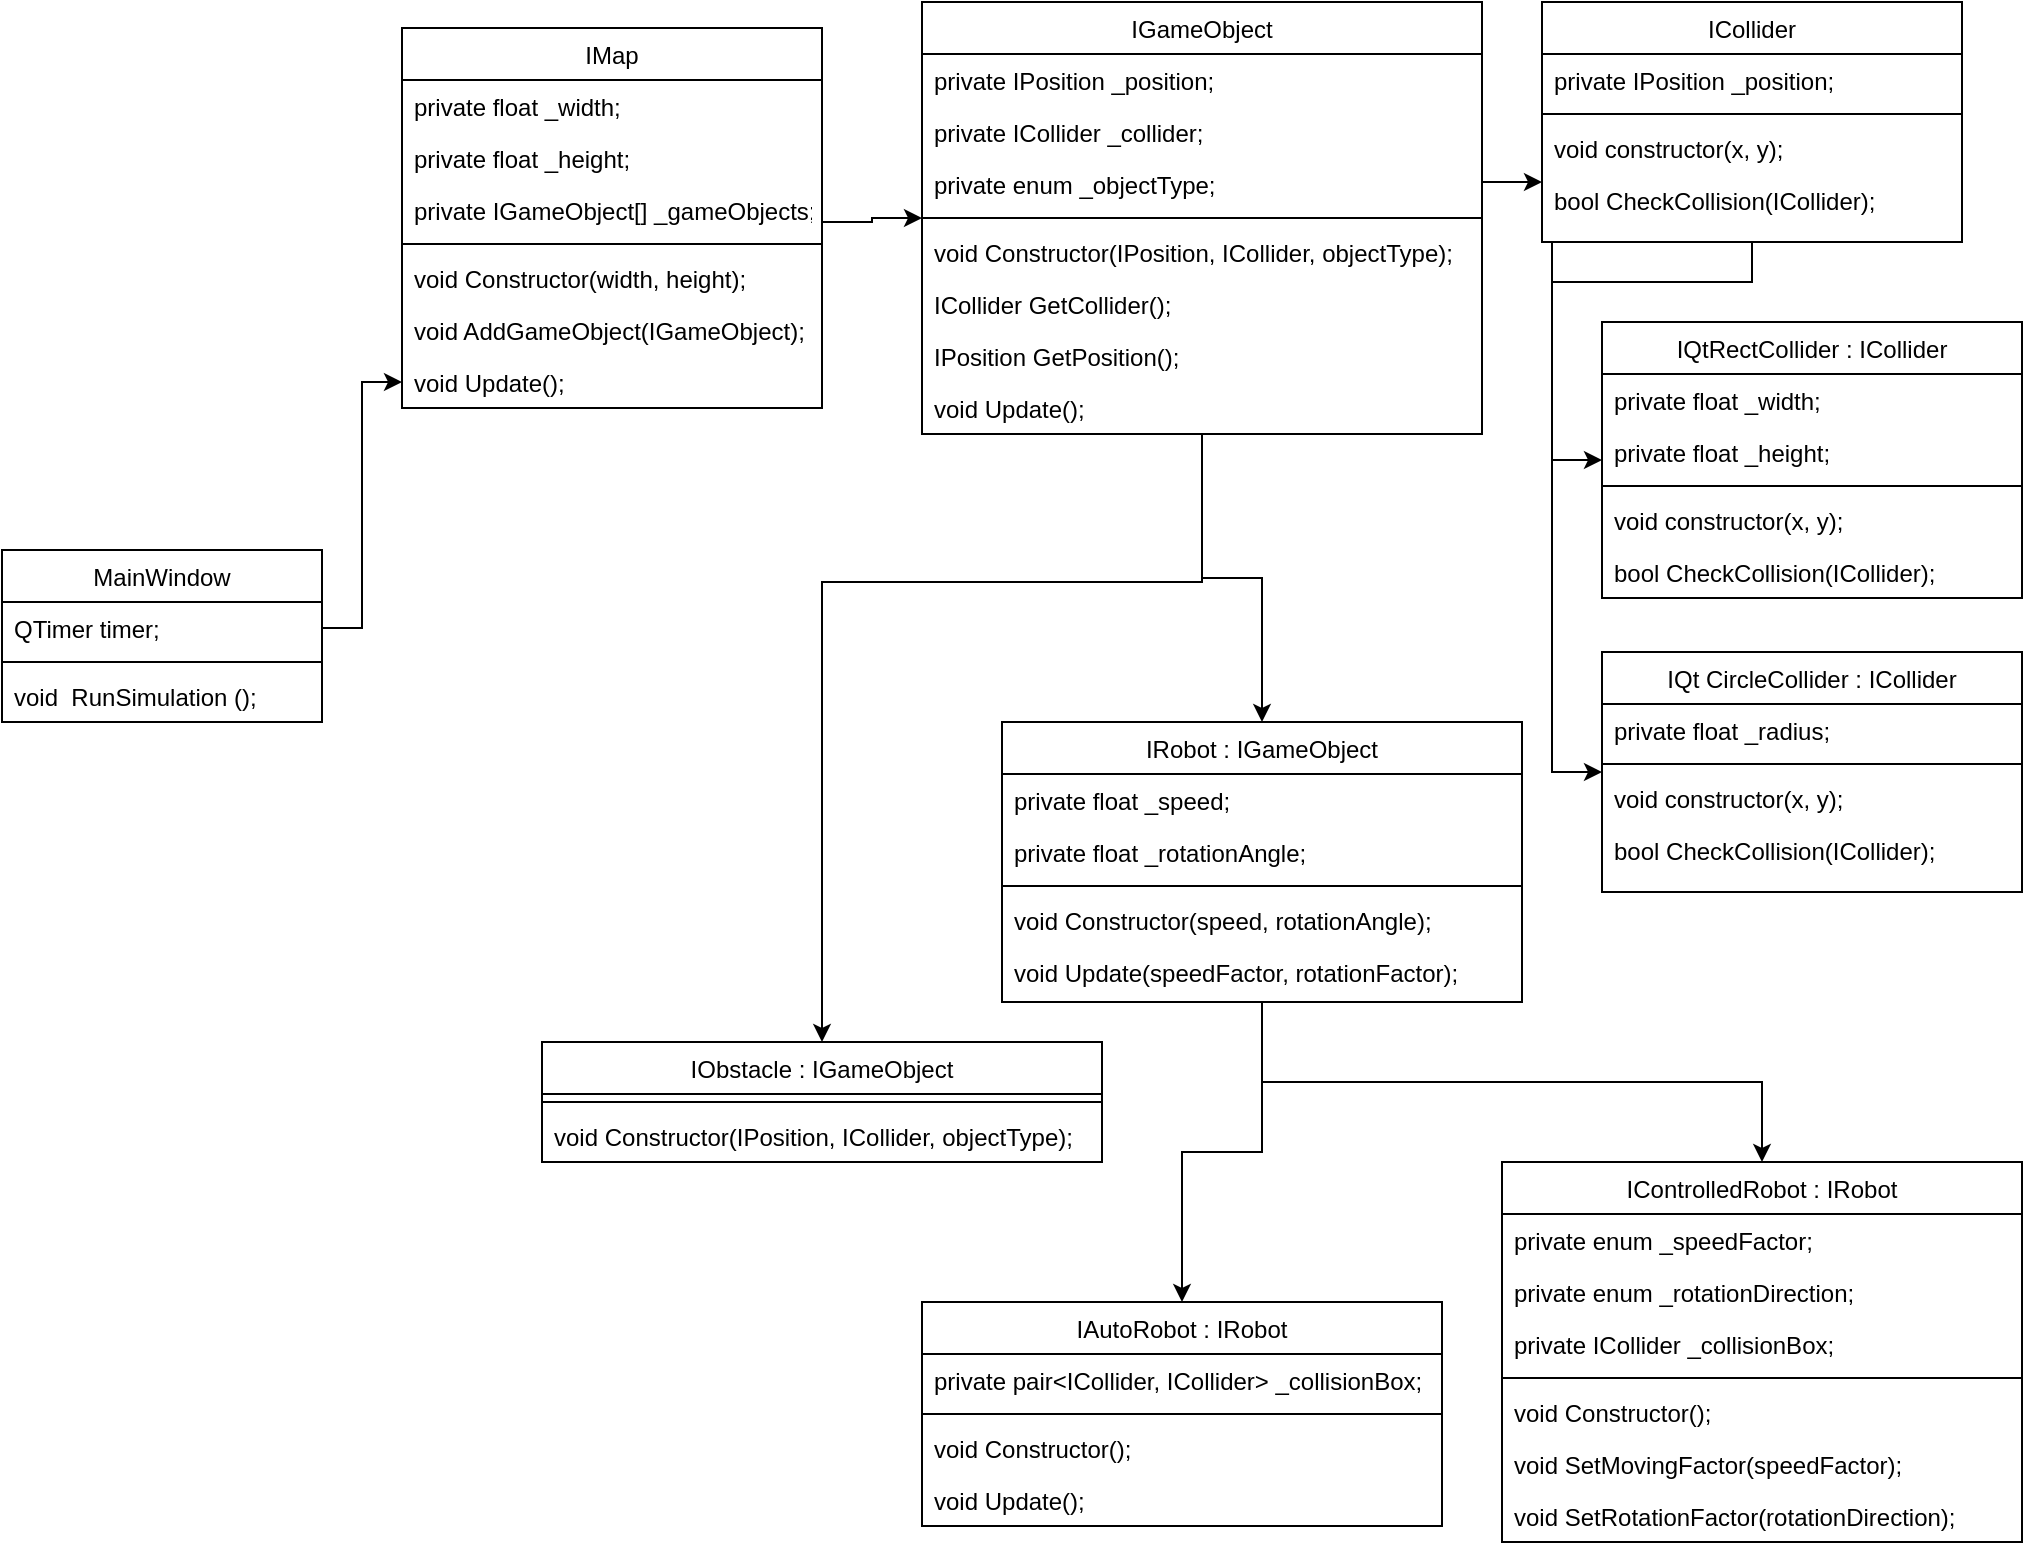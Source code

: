<mxfile version="24.0.4" type="device">
  <diagram name="Page-1" id="LYRAevS-Rk98m6viApjT">
    <mxGraphModel dx="1302" dy="871" grid="1" gridSize="10" guides="1" tooltips="1" connect="1" arrows="1" fold="1" page="1" pageScale="1" pageWidth="1100" pageHeight="850" math="0" shadow="0">
      <root>
        <mxCell id="0" />
        <mxCell id="1" parent="0" />
        <mxCell id="ismTHr-l7mwKdAu1Qvlk-1" value="IMap" style="swimlane;fontStyle=0;align=center;verticalAlign=top;childLayout=stackLayout;horizontal=1;startSize=26;horizontalStack=0;resizeParent=1;resizeLast=0;collapsible=1;marginBottom=0;rounded=0;shadow=0;strokeWidth=1;" vertex="1" parent="1">
          <mxGeometry x="250" y="53" width="210" height="190" as="geometry">
            <mxRectangle x="550" y="140" width="160" height="26" as="alternateBounds" />
          </mxGeometry>
        </mxCell>
        <mxCell id="ismTHr-l7mwKdAu1Qvlk-2" value="private float _width;" style="text;align=left;verticalAlign=top;spacingLeft=4;spacingRight=4;overflow=hidden;rotatable=0;points=[[0,0.5],[1,0.5]];portConstraint=eastwest;rounded=0;shadow=0;html=0;" vertex="1" parent="ismTHr-l7mwKdAu1Qvlk-1">
          <mxGeometry y="26" width="210" height="26" as="geometry" />
        </mxCell>
        <mxCell id="ismTHr-l7mwKdAu1Qvlk-3" value="private float _height;" style="text;align=left;verticalAlign=top;spacingLeft=4;spacingRight=4;overflow=hidden;rotatable=0;points=[[0,0.5],[1,0.5]];portConstraint=eastwest;rounded=0;shadow=0;html=0;" vertex="1" parent="ismTHr-l7mwKdAu1Qvlk-1">
          <mxGeometry y="52" width="210" height="26" as="geometry" />
        </mxCell>
        <mxCell id="ismTHr-l7mwKdAu1Qvlk-4" value="private IGameObject[] _gameObjects;" style="text;align=left;verticalAlign=top;spacingLeft=4;spacingRight=4;overflow=hidden;rotatable=0;points=[[0,0.5],[1,0.5]];portConstraint=eastwest;" vertex="1" parent="ismTHr-l7mwKdAu1Qvlk-1">
          <mxGeometry y="78" width="210" height="26" as="geometry" />
        </mxCell>
        <mxCell id="ismTHr-l7mwKdAu1Qvlk-5" value="" style="line;html=1;strokeWidth=1;align=left;verticalAlign=middle;spacingTop=-1;spacingLeft=3;spacingRight=3;rotatable=0;labelPosition=right;points=[];portConstraint=eastwest;" vertex="1" parent="ismTHr-l7mwKdAu1Qvlk-1">
          <mxGeometry y="104" width="210" height="8" as="geometry" />
        </mxCell>
        <mxCell id="ismTHr-l7mwKdAu1Qvlk-6" value="void Constructor(width, height);" style="text;align=left;verticalAlign=top;spacingLeft=4;spacingRight=4;overflow=hidden;rotatable=0;points=[[0,0.5],[1,0.5]];portConstraint=eastwest;" vertex="1" parent="ismTHr-l7mwKdAu1Qvlk-1">
          <mxGeometry y="112" width="210" height="26" as="geometry" />
        </mxCell>
        <mxCell id="ismTHr-l7mwKdAu1Qvlk-7" value="void AddGameObject(IGameObject);" style="text;align=left;verticalAlign=top;spacingLeft=4;spacingRight=4;overflow=hidden;rotatable=0;points=[[0,0.5],[1,0.5]];portConstraint=eastwest;" vertex="1" parent="ismTHr-l7mwKdAu1Qvlk-1">
          <mxGeometry y="138" width="210" height="26" as="geometry" />
        </mxCell>
        <mxCell id="ismTHr-l7mwKdAu1Qvlk-8" value="void Update();" style="text;align=left;verticalAlign=top;spacingLeft=4;spacingRight=4;overflow=hidden;rotatable=0;points=[[0,0.5],[1,0.5]];portConstraint=eastwest;" vertex="1" parent="ismTHr-l7mwKdAu1Qvlk-1">
          <mxGeometry y="164" width="210" height="26" as="geometry" />
        </mxCell>
        <mxCell id="ismTHr-l7mwKdAu1Qvlk-24" style="edgeStyle=orthogonalEdgeStyle;rounded=0;orthogonalLoop=1;jettySize=auto;html=1;exitX=0.5;exitY=1;exitDx=0;exitDy=0;entryX=0.5;entryY=0;entryDx=0;entryDy=0;" edge="1" parent="1" source="ismTHr-l7mwKdAu1Qvlk-9" target="ismTHr-l7mwKdAu1Qvlk-76">
          <mxGeometry relative="1" as="geometry">
            <mxPoint x="390.0" y="390" as="targetPoint" />
            <Array as="points">
              <mxPoint x="650" y="330" />
              <mxPoint x="460" y="330" />
            </Array>
          </mxGeometry>
        </mxCell>
        <mxCell id="ismTHr-l7mwKdAu1Qvlk-31" style="edgeStyle=orthogonalEdgeStyle;rounded=0;orthogonalLoop=1;jettySize=auto;html=1;exitX=0.5;exitY=1;exitDx=0;exitDy=0;" edge="1" parent="1" source="ismTHr-l7mwKdAu1Qvlk-9" target="ismTHr-l7mwKdAu1Qvlk-25">
          <mxGeometry relative="1" as="geometry" />
        </mxCell>
        <mxCell id="ismTHr-l7mwKdAu1Qvlk-9" value="IGameObject" style="swimlane;fontStyle=0;align=center;verticalAlign=top;childLayout=stackLayout;horizontal=1;startSize=26;horizontalStack=0;resizeParent=1;resizeLast=0;collapsible=1;marginBottom=0;rounded=0;shadow=0;strokeWidth=1;" vertex="1" parent="1">
          <mxGeometry x="510" y="40" width="280" height="216" as="geometry">
            <mxRectangle x="550" y="140" width="160" height="26" as="alternateBounds" />
          </mxGeometry>
        </mxCell>
        <mxCell id="ismTHr-l7mwKdAu1Qvlk-10" value="private IPosition _position;" style="text;align=left;verticalAlign=top;spacingLeft=4;spacingRight=4;overflow=hidden;rotatable=0;points=[[0,0.5],[1,0.5]];portConstraint=eastwest;rounded=0;shadow=0;html=0;" vertex="1" parent="ismTHr-l7mwKdAu1Qvlk-9">
          <mxGeometry y="26" width="280" height="26" as="geometry" />
        </mxCell>
        <mxCell id="ismTHr-l7mwKdAu1Qvlk-11" value="private ICollider _collider;" style="text;align=left;verticalAlign=top;spacingLeft=4;spacingRight=4;overflow=hidden;rotatable=0;points=[[0,0.5],[1,0.5]];portConstraint=eastwest;rounded=0;shadow=0;html=0;" vertex="1" parent="ismTHr-l7mwKdAu1Qvlk-9">
          <mxGeometry y="52" width="280" height="26" as="geometry" />
        </mxCell>
        <mxCell id="ismTHr-l7mwKdAu1Qvlk-12" value="private enum _objectType;" style="text;align=left;verticalAlign=top;spacingLeft=4;spacingRight=4;overflow=hidden;rotatable=0;points=[[0,0.5],[1,0.5]];portConstraint=eastwest;rounded=0;shadow=0;html=0;" vertex="1" parent="ismTHr-l7mwKdAu1Qvlk-9">
          <mxGeometry y="78" width="280" height="26" as="geometry" />
        </mxCell>
        <mxCell id="ismTHr-l7mwKdAu1Qvlk-13" value="" style="line;html=1;strokeWidth=1;align=left;verticalAlign=middle;spacingTop=-1;spacingLeft=3;spacingRight=3;rotatable=0;labelPosition=right;points=[];portConstraint=eastwest;" vertex="1" parent="ismTHr-l7mwKdAu1Qvlk-9">
          <mxGeometry y="104" width="280" height="8" as="geometry" />
        </mxCell>
        <mxCell id="ismTHr-l7mwKdAu1Qvlk-14" value="void Constructor(IPosition, ICollider, objectType);" style="text;align=left;verticalAlign=top;spacingLeft=4;spacingRight=4;overflow=hidden;rotatable=0;points=[[0,0.5],[1,0.5]];portConstraint=eastwest;" vertex="1" parent="ismTHr-l7mwKdAu1Qvlk-9">
          <mxGeometry y="112" width="280" height="26" as="geometry" />
        </mxCell>
        <mxCell id="ismTHr-l7mwKdAu1Qvlk-15" value="ICollider GetCollider();" style="text;align=left;verticalAlign=top;spacingLeft=4;spacingRight=4;overflow=hidden;rotatable=0;points=[[0,0.5],[1,0.5]];portConstraint=eastwest;" vertex="1" parent="ismTHr-l7mwKdAu1Qvlk-9">
          <mxGeometry y="138" width="280" height="26" as="geometry" />
        </mxCell>
        <mxCell id="ismTHr-l7mwKdAu1Qvlk-16" value="IPosition GetPosition();" style="text;align=left;verticalAlign=top;spacingLeft=4;spacingRight=4;overflow=hidden;rotatable=0;points=[[0,0.5],[1,0.5]];portConstraint=eastwest;" vertex="1" parent="ismTHr-l7mwKdAu1Qvlk-9">
          <mxGeometry y="164" width="280" height="26" as="geometry" />
        </mxCell>
        <mxCell id="ismTHr-l7mwKdAu1Qvlk-17" value="void Update();" style="text;align=left;verticalAlign=top;spacingLeft=4;spacingRight=4;overflow=hidden;rotatable=0;points=[[0,0.5],[1,0.5]];portConstraint=eastwest;" vertex="1" parent="ismTHr-l7mwKdAu1Qvlk-9">
          <mxGeometry y="190" width="280" height="26" as="geometry" />
        </mxCell>
        <mxCell id="ismTHr-l7mwKdAu1Qvlk-18" style="edgeStyle=orthogonalEdgeStyle;rounded=0;orthogonalLoop=1;jettySize=auto;html=1;exitX=1;exitY=0.5;exitDx=0;exitDy=0;" edge="1" parent="1" source="ismTHr-l7mwKdAu1Qvlk-4" target="ismTHr-l7mwKdAu1Qvlk-9">
          <mxGeometry relative="1" as="geometry">
            <Array as="points">
              <mxPoint x="460" y="150" />
              <mxPoint x="485" y="150" />
              <mxPoint x="485" y="148" />
            </Array>
          </mxGeometry>
        </mxCell>
        <mxCell id="ismTHr-l7mwKdAu1Qvlk-37" style="edgeStyle=orthogonalEdgeStyle;rounded=0;orthogonalLoop=1;jettySize=auto;html=1;exitX=0.5;exitY=1;exitDx=0;exitDy=0;" edge="1" parent="1" source="ismTHr-l7mwKdAu1Qvlk-25" target="ismTHr-l7mwKdAu1Qvlk-32">
          <mxGeometry relative="1" as="geometry" />
        </mxCell>
        <mxCell id="ismTHr-l7mwKdAu1Qvlk-46" style="edgeStyle=orthogonalEdgeStyle;rounded=0;orthogonalLoop=1;jettySize=auto;html=1;exitX=0.5;exitY=1;exitDx=0;exitDy=0;" edge="1" parent="1" source="ismTHr-l7mwKdAu1Qvlk-25" target="ismTHr-l7mwKdAu1Qvlk-38">
          <mxGeometry relative="1" as="geometry" />
        </mxCell>
        <mxCell id="ismTHr-l7mwKdAu1Qvlk-25" value="IRobot : IGameObject" style="swimlane;fontStyle=0;align=center;verticalAlign=top;childLayout=stackLayout;horizontal=1;startSize=26;horizontalStack=0;resizeParent=1;resizeLast=0;collapsible=1;marginBottom=0;rounded=0;shadow=0;strokeWidth=1;" vertex="1" parent="1">
          <mxGeometry x="550" y="400" width="260" height="140" as="geometry">
            <mxRectangle x="550" y="140" width="160" height="26" as="alternateBounds" />
          </mxGeometry>
        </mxCell>
        <mxCell id="ismTHr-l7mwKdAu1Qvlk-26" value="private float _speed;" style="text;align=left;verticalAlign=top;spacingLeft=4;spacingRight=4;overflow=hidden;rotatable=0;points=[[0,0.5],[1,0.5]];portConstraint=eastwest;" vertex="1" parent="ismTHr-l7mwKdAu1Qvlk-25">
          <mxGeometry y="26" width="260" height="26" as="geometry" />
        </mxCell>
        <mxCell id="ismTHr-l7mwKdAu1Qvlk-27" value="private float _rotationAngle;" style="text;align=left;verticalAlign=top;spacingLeft=4;spacingRight=4;overflow=hidden;rotatable=0;points=[[0,0.5],[1,0.5]];portConstraint=eastwest;" vertex="1" parent="ismTHr-l7mwKdAu1Qvlk-25">
          <mxGeometry y="52" width="260" height="26" as="geometry" />
        </mxCell>
        <mxCell id="ismTHr-l7mwKdAu1Qvlk-28" value="" style="line;html=1;strokeWidth=1;align=left;verticalAlign=middle;spacingTop=-1;spacingLeft=3;spacingRight=3;rotatable=0;labelPosition=right;points=[];portConstraint=eastwest;" vertex="1" parent="ismTHr-l7mwKdAu1Qvlk-25">
          <mxGeometry y="78" width="260" height="8" as="geometry" />
        </mxCell>
        <mxCell id="ismTHr-l7mwKdAu1Qvlk-29" value="void Constructor(speed, rotationAngle);" style="text;align=left;verticalAlign=top;spacingLeft=4;spacingRight=4;overflow=hidden;rotatable=0;points=[[0,0.5],[1,0.5]];portConstraint=eastwest;" vertex="1" parent="ismTHr-l7mwKdAu1Qvlk-25">
          <mxGeometry y="86" width="260" height="26" as="geometry" />
        </mxCell>
        <mxCell id="ismTHr-l7mwKdAu1Qvlk-30" value="void Update(speedFactor, rotationFactor);" style="text;align=left;verticalAlign=top;spacingLeft=4;spacingRight=4;overflow=hidden;rotatable=0;points=[[0,0.5],[1,0.5]];portConstraint=eastwest;" vertex="1" parent="ismTHr-l7mwKdAu1Qvlk-25">
          <mxGeometry y="112" width="260" height="26" as="geometry" />
        </mxCell>
        <mxCell id="ismTHr-l7mwKdAu1Qvlk-32" value="IAutoRobot : IRobot" style="swimlane;fontStyle=0;align=center;verticalAlign=top;childLayout=stackLayout;horizontal=1;startSize=26;horizontalStack=0;resizeParent=1;resizeLast=0;collapsible=1;marginBottom=0;rounded=0;shadow=0;strokeWidth=1;" vertex="1" parent="1">
          <mxGeometry x="510" y="690" width="260" height="112" as="geometry">
            <mxRectangle x="550" y="140" width="160" height="26" as="alternateBounds" />
          </mxGeometry>
        </mxCell>
        <mxCell id="ismTHr-l7mwKdAu1Qvlk-33" value="private pair&lt;ICollider, ICollider&gt; _collisionBox;" style="text;align=left;verticalAlign=top;spacingLeft=4;spacingRight=4;overflow=hidden;rotatable=0;points=[[0,0.5],[1,0.5]];portConstraint=eastwest;rounded=0;shadow=0;html=0;" vertex="1" parent="ismTHr-l7mwKdAu1Qvlk-32">
          <mxGeometry y="26" width="260" height="26" as="geometry" />
        </mxCell>
        <mxCell id="ismTHr-l7mwKdAu1Qvlk-34" value="" style="line;html=1;strokeWidth=1;align=left;verticalAlign=middle;spacingTop=-1;spacingLeft=3;spacingRight=3;rotatable=0;labelPosition=right;points=[];portConstraint=eastwest;" vertex="1" parent="ismTHr-l7mwKdAu1Qvlk-32">
          <mxGeometry y="52" width="260" height="8" as="geometry" />
        </mxCell>
        <mxCell id="ismTHr-l7mwKdAu1Qvlk-35" value="void Constructor();" style="text;align=left;verticalAlign=top;spacingLeft=4;spacingRight=4;overflow=hidden;rotatable=0;points=[[0,0.5],[1,0.5]];portConstraint=eastwest;" vertex="1" parent="ismTHr-l7mwKdAu1Qvlk-32">
          <mxGeometry y="60" width="260" height="26" as="geometry" />
        </mxCell>
        <mxCell id="ismTHr-l7mwKdAu1Qvlk-36" value="void Update();" style="text;align=left;verticalAlign=top;spacingLeft=4;spacingRight=4;overflow=hidden;rotatable=0;points=[[0,0.5],[1,0.5]];portConstraint=eastwest;" vertex="1" parent="ismTHr-l7mwKdAu1Qvlk-32">
          <mxGeometry y="86" width="260" height="26" as="geometry" />
        </mxCell>
        <mxCell id="ismTHr-l7mwKdAu1Qvlk-38" value="IControlledRobot : IRobot" style="swimlane;fontStyle=0;align=center;verticalAlign=top;childLayout=stackLayout;horizontal=1;startSize=26;horizontalStack=0;resizeParent=1;resizeLast=0;collapsible=1;marginBottom=0;rounded=0;shadow=0;strokeWidth=1;" vertex="1" parent="1">
          <mxGeometry x="800" y="620" width="260" height="190" as="geometry">
            <mxRectangle x="550" y="140" width="160" height="26" as="alternateBounds" />
          </mxGeometry>
        </mxCell>
        <mxCell id="ismTHr-l7mwKdAu1Qvlk-39" value="private enum _speedFactor;" style="text;align=left;verticalAlign=top;spacingLeft=4;spacingRight=4;overflow=hidden;rotatable=0;points=[[0,0.5],[1,0.5]];portConstraint=eastwest;rounded=0;shadow=0;html=0;" vertex="1" parent="ismTHr-l7mwKdAu1Qvlk-38">
          <mxGeometry y="26" width="260" height="26" as="geometry" />
        </mxCell>
        <mxCell id="ismTHr-l7mwKdAu1Qvlk-40" value="private enum _rotationDirection;" style="text;align=left;verticalAlign=top;spacingLeft=4;spacingRight=4;overflow=hidden;rotatable=0;points=[[0,0.5],[1,0.5]];portConstraint=eastwest;rounded=0;shadow=0;html=0;" vertex="1" parent="ismTHr-l7mwKdAu1Qvlk-38">
          <mxGeometry y="52" width="260" height="26" as="geometry" />
        </mxCell>
        <mxCell id="ismTHr-l7mwKdAu1Qvlk-41" value="private ICollider _collisionBox;" style="text;align=left;verticalAlign=top;spacingLeft=4;spacingRight=4;overflow=hidden;rotatable=0;points=[[0,0.5],[1,0.5]];portConstraint=eastwest;rounded=0;shadow=0;html=0;" vertex="1" parent="ismTHr-l7mwKdAu1Qvlk-38">
          <mxGeometry y="78" width="260" height="26" as="geometry" />
        </mxCell>
        <mxCell id="ismTHr-l7mwKdAu1Qvlk-42" value="" style="line;html=1;strokeWidth=1;align=left;verticalAlign=middle;spacingTop=-1;spacingLeft=3;spacingRight=3;rotatable=0;labelPosition=right;points=[];portConstraint=eastwest;" vertex="1" parent="ismTHr-l7mwKdAu1Qvlk-38">
          <mxGeometry y="104" width="260" height="8" as="geometry" />
        </mxCell>
        <mxCell id="ismTHr-l7mwKdAu1Qvlk-43" value="void Constructor();" style="text;align=left;verticalAlign=top;spacingLeft=4;spacingRight=4;overflow=hidden;rotatable=0;points=[[0,0.5],[1,0.5]];portConstraint=eastwest;" vertex="1" parent="ismTHr-l7mwKdAu1Qvlk-38">
          <mxGeometry y="112" width="260" height="26" as="geometry" />
        </mxCell>
        <mxCell id="ismTHr-l7mwKdAu1Qvlk-44" value="void SetMovingFactor(speedFactor);" style="text;align=left;verticalAlign=top;spacingLeft=4;spacingRight=4;overflow=hidden;rotatable=0;points=[[0,0.5],[1,0.5]];portConstraint=eastwest;" vertex="1" parent="ismTHr-l7mwKdAu1Qvlk-38">
          <mxGeometry y="138" width="260" height="26" as="geometry" />
        </mxCell>
        <mxCell id="ismTHr-l7mwKdAu1Qvlk-45" value="void SetRotationFactor(rotationDirection);" style="text;align=left;verticalAlign=top;spacingLeft=4;spacingRight=4;overflow=hidden;rotatable=0;points=[[0,0.5],[1,0.5]];portConstraint=eastwest;" vertex="1" parent="ismTHr-l7mwKdAu1Qvlk-38">
          <mxGeometry y="164" width="260" height="26" as="geometry" />
        </mxCell>
        <mxCell id="ismTHr-l7mwKdAu1Qvlk-57" style="edgeStyle=orthogonalEdgeStyle;rounded=0;orthogonalLoop=1;jettySize=auto;html=1;exitX=1;exitY=0.5;exitDx=0;exitDy=0;" edge="1" parent="1" source="ismTHr-l7mwKdAu1Qvlk-15" target="ismTHr-l7mwKdAu1Qvlk-58">
          <mxGeometry relative="1" as="geometry">
            <mxPoint x="720.0" y="144" as="targetPoint" />
            <Array as="points">
              <mxPoint x="790" y="130" />
            </Array>
          </mxGeometry>
        </mxCell>
        <mxCell id="ismTHr-l7mwKdAu1Qvlk-74" style="edgeStyle=orthogonalEdgeStyle;rounded=0;orthogonalLoop=1;jettySize=auto;html=1;exitX=0.5;exitY=1;exitDx=0;exitDy=0;" edge="1" parent="1" source="ismTHr-l7mwKdAu1Qvlk-58" target="ismTHr-l7mwKdAu1Qvlk-63">
          <mxGeometry relative="1" as="geometry">
            <Array as="points">
              <mxPoint x="825" y="269" />
            </Array>
          </mxGeometry>
        </mxCell>
        <mxCell id="ismTHr-l7mwKdAu1Qvlk-75" style="edgeStyle=orthogonalEdgeStyle;rounded=0;orthogonalLoop=1;jettySize=auto;html=1;exitX=0.5;exitY=1;exitDx=0;exitDy=0;" edge="1" parent="1" source="ismTHr-l7mwKdAu1Qvlk-58" target="ismTHr-l7mwKdAu1Qvlk-69">
          <mxGeometry relative="1" as="geometry">
            <Array as="points">
              <mxPoint x="925" y="180" />
              <mxPoint x="825" y="180" />
              <mxPoint x="825" y="425" />
            </Array>
          </mxGeometry>
        </mxCell>
        <mxCell id="ismTHr-l7mwKdAu1Qvlk-58" value="ICollider" style="swimlane;fontStyle=0;align=center;verticalAlign=top;childLayout=stackLayout;horizontal=1;startSize=26;horizontalStack=0;resizeParent=1;resizeLast=0;collapsible=1;marginBottom=0;rounded=0;shadow=0;strokeWidth=1;" vertex="1" parent="1">
          <mxGeometry x="820" y="40" width="210" height="120" as="geometry">
            <mxRectangle x="550" y="140" width="160" height="26" as="alternateBounds" />
          </mxGeometry>
        </mxCell>
        <mxCell id="ismTHr-l7mwKdAu1Qvlk-59" value="private IPosition _position;" style="text;align=left;verticalAlign=top;spacingLeft=4;spacingRight=4;overflow=hidden;rotatable=0;points=[[0,0.5],[1,0.5]];portConstraint=eastwest;rounded=0;shadow=0;html=0;" vertex="1" parent="ismTHr-l7mwKdAu1Qvlk-58">
          <mxGeometry y="26" width="210" height="26" as="geometry" />
        </mxCell>
        <mxCell id="ismTHr-l7mwKdAu1Qvlk-60" value="" style="line;html=1;strokeWidth=1;align=left;verticalAlign=middle;spacingTop=-1;spacingLeft=3;spacingRight=3;rotatable=0;labelPosition=right;points=[];portConstraint=eastwest;" vertex="1" parent="ismTHr-l7mwKdAu1Qvlk-58">
          <mxGeometry y="52" width="210" height="8" as="geometry" />
        </mxCell>
        <mxCell id="ismTHr-l7mwKdAu1Qvlk-61" value="void constructor(x, y);" style="text;align=left;verticalAlign=top;spacingLeft=4;spacingRight=4;overflow=hidden;rotatable=0;points=[[0,0.5],[1,0.5]];portConstraint=eastwest;" vertex="1" parent="ismTHr-l7mwKdAu1Qvlk-58">
          <mxGeometry y="60" width="210" height="26" as="geometry" />
        </mxCell>
        <mxCell id="ismTHr-l7mwKdAu1Qvlk-62" value="bool CheckCollision(ICollider);" style="text;align=left;verticalAlign=top;spacingLeft=4;spacingRight=4;overflow=hidden;rotatable=0;points=[[0,0.5],[1,0.5]];portConstraint=eastwest;" vertex="1" parent="ismTHr-l7mwKdAu1Qvlk-58">
          <mxGeometry y="86" width="210" height="26" as="geometry" />
        </mxCell>
        <mxCell id="ismTHr-l7mwKdAu1Qvlk-63" value="IQtRectCollider : ICollider" style="swimlane;fontStyle=0;align=center;verticalAlign=top;childLayout=stackLayout;horizontal=1;startSize=26;horizontalStack=0;resizeParent=1;resizeLast=0;collapsible=1;marginBottom=0;rounded=0;shadow=0;strokeWidth=1;" vertex="1" parent="1">
          <mxGeometry x="850" y="200" width="210" height="138" as="geometry">
            <mxRectangle x="550" y="140" width="160" height="26" as="alternateBounds" />
          </mxGeometry>
        </mxCell>
        <mxCell id="ismTHr-l7mwKdAu1Qvlk-64" value="private float _width;" style="text;align=left;verticalAlign=top;spacingLeft=4;spacingRight=4;overflow=hidden;rotatable=0;points=[[0,0.5],[1,0.5]];portConstraint=eastwest;rounded=0;shadow=0;html=0;" vertex="1" parent="ismTHr-l7mwKdAu1Qvlk-63">
          <mxGeometry y="26" width="210" height="26" as="geometry" />
        </mxCell>
        <mxCell id="ismTHr-l7mwKdAu1Qvlk-65" value="private float _height;" style="text;align=left;verticalAlign=top;spacingLeft=4;spacingRight=4;overflow=hidden;rotatable=0;points=[[0,0.5],[1,0.5]];portConstraint=eastwest;rounded=0;shadow=0;html=0;" vertex="1" parent="ismTHr-l7mwKdAu1Qvlk-63">
          <mxGeometry y="52" width="210" height="26" as="geometry" />
        </mxCell>
        <mxCell id="ismTHr-l7mwKdAu1Qvlk-66" value="" style="line;html=1;strokeWidth=1;align=left;verticalAlign=middle;spacingTop=-1;spacingLeft=3;spacingRight=3;rotatable=0;labelPosition=right;points=[];portConstraint=eastwest;" vertex="1" parent="ismTHr-l7mwKdAu1Qvlk-63">
          <mxGeometry y="78" width="210" height="8" as="geometry" />
        </mxCell>
        <mxCell id="ismTHr-l7mwKdAu1Qvlk-67" value="void constructor(x, y);" style="text;align=left;verticalAlign=top;spacingLeft=4;spacingRight=4;overflow=hidden;rotatable=0;points=[[0,0.5],[1,0.5]];portConstraint=eastwest;" vertex="1" parent="ismTHr-l7mwKdAu1Qvlk-63">
          <mxGeometry y="86" width="210" height="26" as="geometry" />
        </mxCell>
        <mxCell id="ismTHr-l7mwKdAu1Qvlk-68" value="bool CheckCollision(ICollider);" style="text;align=left;verticalAlign=top;spacingLeft=4;spacingRight=4;overflow=hidden;rotatable=0;points=[[0,0.5],[1,0.5]];portConstraint=eastwest;" vertex="1" parent="ismTHr-l7mwKdAu1Qvlk-63">
          <mxGeometry y="112" width="210" height="26" as="geometry" />
        </mxCell>
        <mxCell id="ismTHr-l7mwKdAu1Qvlk-69" value="IQt CircleCollider : ICollider" style="swimlane;fontStyle=0;align=center;verticalAlign=top;childLayout=stackLayout;horizontal=1;startSize=26;horizontalStack=0;resizeParent=1;resizeLast=0;collapsible=1;marginBottom=0;rounded=0;shadow=0;strokeWidth=1;" vertex="1" parent="1">
          <mxGeometry x="850" y="365" width="210" height="120" as="geometry">
            <mxRectangle x="550" y="140" width="160" height="26" as="alternateBounds" />
          </mxGeometry>
        </mxCell>
        <mxCell id="ismTHr-l7mwKdAu1Qvlk-70" value="private float _radius;" style="text;align=left;verticalAlign=top;spacingLeft=4;spacingRight=4;overflow=hidden;rotatable=0;points=[[0,0.5],[1,0.5]];portConstraint=eastwest;rounded=0;shadow=0;html=0;" vertex="1" parent="ismTHr-l7mwKdAu1Qvlk-69">
          <mxGeometry y="26" width="210" height="26" as="geometry" />
        </mxCell>
        <mxCell id="ismTHr-l7mwKdAu1Qvlk-71" value="" style="line;html=1;strokeWidth=1;align=left;verticalAlign=middle;spacingTop=-1;spacingLeft=3;spacingRight=3;rotatable=0;labelPosition=right;points=[];portConstraint=eastwest;" vertex="1" parent="ismTHr-l7mwKdAu1Qvlk-69">
          <mxGeometry y="52" width="210" height="8" as="geometry" />
        </mxCell>
        <mxCell id="ismTHr-l7mwKdAu1Qvlk-72" value="void constructor(x, y);" style="text;align=left;verticalAlign=top;spacingLeft=4;spacingRight=4;overflow=hidden;rotatable=0;points=[[0,0.5],[1,0.5]];portConstraint=eastwest;" vertex="1" parent="ismTHr-l7mwKdAu1Qvlk-69">
          <mxGeometry y="60" width="210" height="26" as="geometry" />
        </mxCell>
        <mxCell id="ismTHr-l7mwKdAu1Qvlk-73" value="bool CheckCollision(ICollider);" style="text;align=left;verticalAlign=top;spacingLeft=4;spacingRight=4;overflow=hidden;rotatable=0;points=[[0,0.5],[1,0.5]];portConstraint=eastwest;" vertex="1" parent="ismTHr-l7mwKdAu1Qvlk-69">
          <mxGeometry y="86" width="210" height="26" as="geometry" />
        </mxCell>
        <mxCell id="ismTHr-l7mwKdAu1Qvlk-76" value="IObstacle : IGameObject" style="swimlane;fontStyle=0;align=center;verticalAlign=top;childLayout=stackLayout;horizontal=1;startSize=26;horizontalStack=0;resizeParent=1;resizeLast=0;collapsible=1;marginBottom=0;rounded=0;shadow=0;strokeWidth=1;" vertex="1" parent="1">
          <mxGeometry x="320" y="560" width="280" height="60" as="geometry">
            <mxRectangle x="550" y="140" width="160" height="26" as="alternateBounds" />
          </mxGeometry>
        </mxCell>
        <mxCell id="ismTHr-l7mwKdAu1Qvlk-77" value="" style="line;html=1;strokeWidth=1;align=left;verticalAlign=middle;spacingTop=-1;spacingLeft=3;spacingRight=3;rotatable=0;labelPosition=right;points=[];portConstraint=eastwest;" vertex="1" parent="ismTHr-l7mwKdAu1Qvlk-76">
          <mxGeometry y="26" width="280" height="8" as="geometry" />
        </mxCell>
        <mxCell id="ismTHr-l7mwKdAu1Qvlk-78" value="void Constructor(IPosition, ICollider, objectType);" style="text;align=left;verticalAlign=top;spacingLeft=4;spacingRight=4;overflow=hidden;rotatable=0;points=[[0,0.5],[1,0.5]];portConstraint=eastwest;" vertex="1" parent="ismTHr-l7mwKdAu1Qvlk-76">
          <mxGeometry y="34" width="280" height="26" as="geometry" />
        </mxCell>
        <mxCell id="ismTHr-l7mwKdAu1Qvlk-83" value="MainWindow" style="swimlane;fontStyle=0;align=center;verticalAlign=top;childLayout=stackLayout;horizontal=1;startSize=26;horizontalStack=0;resizeParent=1;resizeLast=0;collapsible=1;marginBottom=0;rounded=0;shadow=0;strokeWidth=1;" vertex="1" parent="1">
          <mxGeometry x="50" y="314" width="160" height="86" as="geometry">
            <mxRectangle x="550" y="140" width="160" height="26" as="alternateBounds" />
          </mxGeometry>
        </mxCell>
        <mxCell id="ismTHr-l7mwKdAu1Qvlk-84" value="QTimer timer;" style="text;align=left;verticalAlign=top;spacingLeft=4;spacingRight=4;overflow=hidden;rotatable=0;points=[[0,0.5],[1,0.5]];portConstraint=eastwest;" vertex="1" parent="ismTHr-l7mwKdAu1Qvlk-83">
          <mxGeometry y="26" width="160" height="26" as="geometry" />
        </mxCell>
        <mxCell id="ismTHr-l7mwKdAu1Qvlk-86" value="" style="line;html=1;strokeWidth=1;align=left;verticalAlign=middle;spacingTop=-1;spacingLeft=3;spacingRight=3;rotatable=0;labelPosition=right;points=[];portConstraint=eastwest;" vertex="1" parent="ismTHr-l7mwKdAu1Qvlk-83">
          <mxGeometry y="52" width="160" height="8" as="geometry" />
        </mxCell>
        <mxCell id="ismTHr-l7mwKdAu1Qvlk-87" value="void  RunSimulation ();" style="text;align=left;verticalAlign=top;spacingLeft=4;spacingRight=4;overflow=hidden;rotatable=0;points=[[0,0.5],[1,0.5]];portConstraint=eastwest;" vertex="1" parent="ismTHr-l7mwKdAu1Qvlk-83">
          <mxGeometry y="60" width="160" height="26" as="geometry" />
        </mxCell>
        <mxCell id="ismTHr-l7mwKdAu1Qvlk-89" style="edgeStyle=orthogonalEdgeStyle;rounded=0;orthogonalLoop=1;jettySize=auto;html=1;exitX=1;exitY=0.5;exitDx=0;exitDy=0;entryX=0;entryY=0.5;entryDx=0;entryDy=0;" edge="1" parent="1" source="ismTHr-l7mwKdAu1Qvlk-84" target="ismTHr-l7mwKdAu1Qvlk-8">
          <mxGeometry relative="1" as="geometry" />
        </mxCell>
      </root>
    </mxGraphModel>
  </diagram>
</mxfile>

